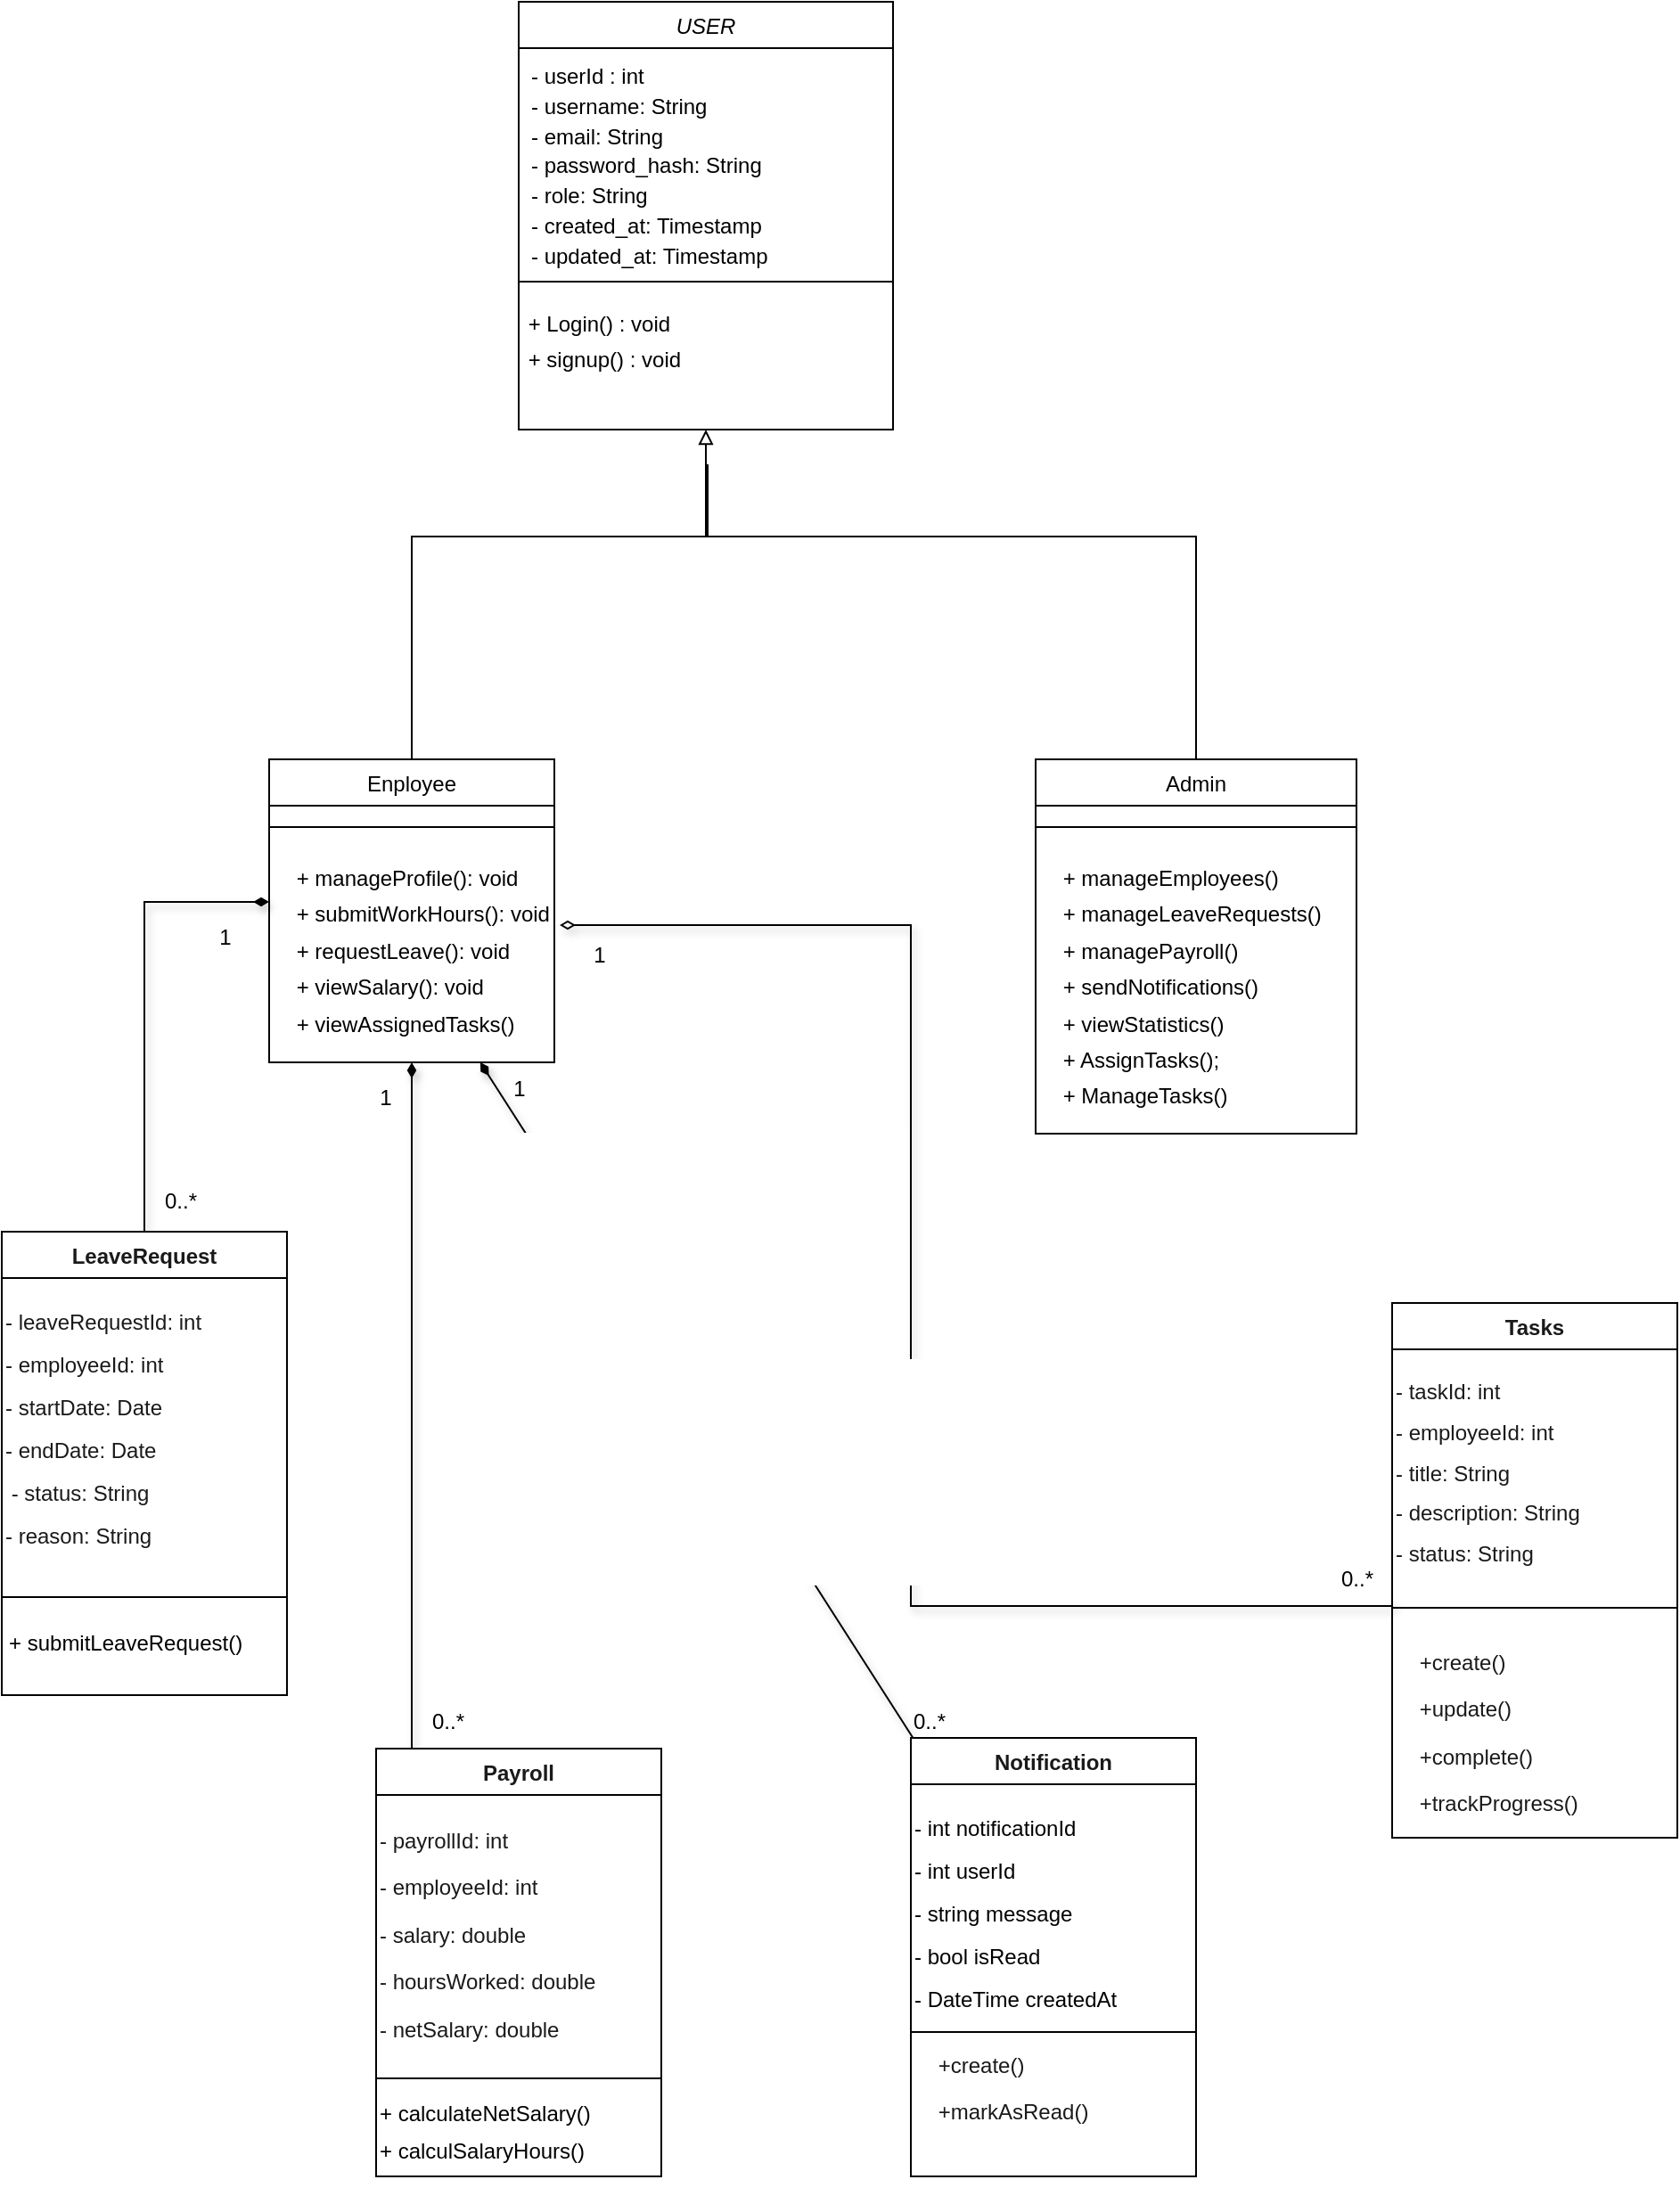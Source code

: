 <mxfile version="26.2.15">
  <diagram name="Page-1" id="So5V-1LamJfv2OkFrNaf">
    <mxGraphModel dx="2210" dy="843" grid="1" gridSize="10" guides="1" tooltips="1" connect="1" arrows="1" fold="1" page="1" pageScale="1" pageWidth="850" pageHeight="1100" math="0" shadow="0">
      <root>
        <mxCell id="0" />
        <mxCell id="1" parent="0" />
        <mxCell id="y2a0e3p2Ffs_9QQyMCJW-1" value="USER&#xa;" style="swimlane;fontStyle=2;align=center;verticalAlign=top;childLayout=stackLayout;horizontal=1;startSize=26;horizontalStack=0;resizeParent=1;resizeLast=0;collapsible=1;marginBottom=0;rounded=0;shadow=0;strokeWidth=1;flipH=0;flipV=0;swimlaneFillColor=default;" vertex="1" parent="1">
          <mxGeometry x="280" y="20" width="210" height="240" as="geometry">
            <mxRectangle x="230" y="140" width="160" height="26" as="alternateBounds" />
          </mxGeometry>
        </mxCell>
        <mxCell id="y2a0e3p2Ffs_9QQyMCJW-2" value="&lt;div style=&quot;line-height: 140%;&quot;&gt;- userId : int&lt;br&gt;- username: String&lt;br&gt;- email: String&lt;br&gt;- password_hash: String&lt;br&gt;- role: String&lt;br&gt;- created_at: Timestamp&lt;br&gt;- updated_at: Timestamp&lt;/div&gt;" style="text;align=left;verticalAlign=top;spacingLeft=4;spacingRight=4;overflow=hidden;rotatable=0;points=[[0,0.5],[1,0.5]];portConstraint=eastwest;fillColor=none;spacing=3;labelBackgroundColor=none;html=1;" vertex="1" parent="y2a0e3p2Ffs_9QQyMCJW-1">
          <mxGeometry y="26" width="210" height="124" as="geometry" />
        </mxCell>
        <mxCell id="y2a0e3p2Ffs_9QQyMCJW-3" value="" style="line;html=1;strokeWidth=1;align=left;verticalAlign=middle;spacingTop=-1;spacingLeft=3;spacingRight=3;rotatable=0;labelPosition=right;points=[];portConstraint=eastwest;" vertex="1" parent="y2a0e3p2Ffs_9QQyMCJW-1">
          <mxGeometry y="150" width="210" height="14" as="geometry" />
        </mxCell>
        <mxCell id="y2a0e3p2Ffs_9QQyMCJW-4" value="&lt;div style=&quot;line-height: 170%;&quot;&gt;&lt;span style=&quot;background-color: transparent; color: light-dark(rgb(0, 0, 0), rgb(255, 255, 255)); text-align: right;&quot;&gt;&amp;nbsp;+ Login() : void&lt;/span&gt;&lt;br&gt;&lt;div style=&quot;text-align: right;&quot;&gt;&amp;nbsp;+ signup() : void&lt;/div&gt;&lt;/div&gt;" style="text;whiteSpace=wrap;html=1;" vertex="1" parent="y2a0e3p2Ffs_9QQyMCJW-1">
          <mxGeometry y="164" width="210" height="56" as="geometry" />
        </mxCell>
        <mxCell id="y2a0e3p2Ffs_9QQyMCJW-49" style="edgeStyle=orthogonalEdgeStyle;rounded=0;orthogonalLoop=1;jettySize=auto;html=1;entryX=0.5;entryY=1;entryDx=0;entryDy=0;strokeColor=none;" edge="1" parent="1" source="y2a0e3p2Ffs_9QQyMCJW-6" target="y2a0e3p2Ffs_9QQyMCJW-1">
          <mxGeometry relative="1" as="geometry" />
        </mxCell>
        <mxCell id="y2a0e3p2Ffs_9QQyMCJW-53" style="edgeStyle=orthogonalEdgeStyle;rounded=0;orthogonalLoop=1;jettySize=auto;html=1;strokeColor=default;endArrow=none;startFill=0;" edge="1" parent="1" source="y2a0e3p2Ffs_9QQyMCJW-6">
          <mxGeometry relative="1" as="geometry">
            <mxPoint x="385" y="280" as="targetPoint" />
            <Array as="points">
              <mxPoint x="220" y="320" />
              <mxPoint x="386" y="320" />
            </Array>
          </mxGeometry>
        </mxCell>
        <mxCell id="y2a0e3p2Ffs_9QQyMCJW-6" value="Enployee" style="swimlane;fontStyle=0;align=center;verticalAlign=top;childLayout=stackLayout;horizontal=1;startSize=26;horizontalStack=0;resizeParent=1;resizeLast=0;collapsible=1;marginBottom=0;rounded=0;shadow=0;strokeWidth=1;swimlaneFillColor=default;" vertex="1" parent="1">
          <mxGeometry x="140" y="445" width="160" height="170" as="geometry">
            <mxRectangle x="340" y="380" width="170" height="26" as="alternateBounds" />
          </mxGeometry>
        </mxCell>
        <mxCell id="y2a0e3p2Ffs_9QQyMCJW-7" value="" style="line;html=1;strokeWidth=1;align=left;verticalAlign=middle;spacingTop=-1;spacingLeft=3;spacingRight=3;rotatable=0;labelPosition=right;points=[];portConstraint=eastwest;" vertex="1" parent="y2a0e3p2Ffs_9QQyMCJW-6">
          <mxGeometry y="26" width="160" height="24" as="geometry" />
        </mxCell>
        <mxCell id="y2a0e3p2Ffs_9QQyMCJW-8" value="&lt;div style=&quot;line-height: 170%;&quot;&gt;&amp;nbsp; &amp;nbsp; + manageProfile(): void&lt;/div&gt;&lt;div style=&quot;line-height: 170%;&quot;&gt;&amp;nbsp; &amp;nbsp; + submitWorkHours(): void&lt;/div&gt;&lt;div style=&quot;line-height: 170%;&quot;&gt;&amp;nbsp; &amp;nbsp; + requestLeave(): void&lt;/div&gt;&lt;div style=&quot;line-height: 170%;&quot;&gt;&amp;nbsp; &amp;nbsp; + viewSalary(): void&lt;/div&gt;&lt;div style=&quot;line-height: 170%;&quot;&gt;&amp;nbsp; &amp;nbsp; + viewAssignedTasks()&lt;/div&gt;&lt;div&gt;&lt;br&gt;&lt;/div&gt;" style="text;whiteSpace=wrap;html=1;align=left;" vertex="1" parent="y2a0e3p2Ffs_9QQyMCJW-6">
          <mxGeometry y="50" width="160" height="120" as="geometry" />
        </mxCell>
        <mxCell id="y2a0e3p2Ffs_9QQyMCJW-10" value="&lt;strong style=&quot;color: rgb(26, 26, 26);&quot;&gt;Tasks&lt;/strong&gt;" style="swimlane;fontStyle=1;align=center;verticalAlign=top;childLayout=stackLayout;horizontal=1;startSize=26;horizontalStack=0;resizeParent=1;resizeParentMax=0;resizeLast=0;collapsible=1;marginBottom=0;whiteSpace=wrap;html=1;swimlaneFillColor=default;" vertex="1" parent="1">
          <mxGeometry x="770" y="750" width="160" height="300" as="geometry" />
        </mxCell>
        <mxCell id="y2a0e3p2Ffs_9QQyMCJW-11" value="&lt;p style=&quot;line-height: 90%;&quot;&gt;&lt;font color=&quot;#1a1a1a&quot;&gt;- taskId: int&amp;nbsp;&amp;nbsp;&lt;/font&gt;&lt;/p&gt;&lt;p style=&quot;line-height: 90%;&quot;&gt;&lt;font color=&quot;#1a1a1a&quot;&gt;- employeeId: int&amp;nbsp;&lt;/font&gt;&lt;/p&gt;&lt;p style=&quot;line-height: 90%;&quot;&gt;&lt;font color=&quot;#1a1a1a&quot;&gt;- title: String&amp;nbsp;&amp;nbsp;&lt;/font&gt;&lt;/p&gt;&lt;p style=&quot;line-height: 90%;&quot;&gt;&lt;font color=&quot;#1a1a1a&quot;&gt;- description: String&lt;/font&gt;&lt;/p&gt;&lt;p style=&quot;line-height: 90%;&quot;&gt;&lt;span style=&quot;background-color: transparent; color: rgb(26, 26, 26);&quot;&gt;- status: String&amp;nbsp;&lt;/span&gt;&lt;/p&gt;" style="text;whiteSpace=wrap;html=1;" vertex="1" parent="y2a0e3p2Ffs_9QQyMCJW-10">
          <mxGeometry y="26" width="160" height="140" as="geometry" />
        </mxCell>
        <mxCell id="y2a0e3p2Ffs_9QQyMCJW-12" value="" style="line;strokeWidth=1;fillColor=none;align=left;verticalAlign=middle;spacingTop=-1;spacingLeft=3;spacingRight=3;rotatable=0;labelPosition=right;points=[];portConstraint=eastwest;strokeColor=inherit;" vertex="1" parent="y2a0e3p2Ffs_9QQyMCJW-10">
          <mxGeometry y="166" width="160" height="10" as="geometry" />
        </mxCell>
        <mxCell id="y2a0e3p2Ffs_9QQyMCJW-13" value="&lt;p&gt;&lt;font color=&quot;#1a1a1a&quot;&gt;&amp;nbsp; &amp;nbsp; +create()&lt;/font&gt;&lt;/p&gt;&lt;p&gt;&lt;font color=&quot;#1a1a1a&quot;&gt;&amp;nbsp; &amp;nbsp; +update()&lt;/font&gt;&lt;/p&gt;&lt;p&gt;&lt;font color=&quot;#1a1a1a&quot;&gt;&amp;nbsp; &amp;nbsp; +complete()&lt;/font&gt;&lt;/p&gt;&lt;p&gt;&lt;font color=&quot;#1a1a1a&quot;&gt;&amp;nbsp; &amp;nbsp; +trackProgress()&lt;/font&gt;&lt;/p&gt;" style="text;whiteSpace=wrap;html=1;" vertex="1" parent="y2a0e3p2Ffs_9QQyMCJW-10">
          <mxGeometry y="176" width="160" height="124" as="geometry" />
        </mxCell>
        <mxCell id="y2a0e3p2Ffs_9QQyMCJW-14" style="edgeStyle=orthogonalEdgeStyle;rounded=0;orthogonalLoop=1;jettySize=auto;html=1;entryX=0;entryY=0.25;entryDx=0;entryDy=0;exitX=0.5;exitY=0;exitDx=0;exitDy=0;endArrow=diamondThin;endFill=1;shadow=1;strokeWidth=1;" edge="1" parent="1" source="y2a0e3p2Ffs_9QQyMCJW-15" target="y2a0e3p2Ffs_9QQyMCJW-8">
          <mxGeometry relative="1" as="geometry" />
        </mxCell>
        <mxCell id="y2a0e3p2Ffs_9QQyMCJW-15" value="&lt;strong style=&quot;color: rgb(26, 26, 26);&quot;&gt;LeaveRequest&lt;/strong&gt;" style="swimlane;fontStyle=1;align=center;verticalAlign=top;childLayout=stackLayout;horizontal=1;startSize=26;horizontalStack=0;resizeParent=1;resizeParentMax=0;resizeLast=0;collapsible=1;marginBottom=0;whiteSpace=wrap;html=1;swimlaneFillColor=default;" vertex="1" parent="1">
          <mxGeometry x="-10" y="710" width="160" height="260" as="geometry" />
        </mxCell>
        <mxCell id="y2a0e3p2Ffs_9QQyMCJW-16" value="&lt;p style=&quot;line-height: 100%;&quot;&gt;&lt;font color=&quot;#1a1a1a&quot;&gt;- leaveRequestId: int&lt;/font&gt;&lt;/p&gt;&lt;p style=&quot;line-height: 100%;&quot;&gt;&lt;font color=&quot;#1a1a1a&quot;&gt;- employeeId: int&lt;/font&gt;&lt;/p&gt;&lt;p style=&quot;line-height: 100%;&quot;&gt;&lt;font color=&quot;#1a1a1a&quot;&gt;- startDate: Date&amp;nbsp;&lt;/font&gt;&lt;/p&gt;&lt;p style=&quot;line-height: 100%;&quot;&gt;&lt;font color=&quot;#1a1a1a&quot;&gt;- endDate: Date&lt;/font&gt;&lt;/p&gt;&lt;p style=&quot;line-height: 100%;&quot;&gt;&lt;font color=&quot;#1a1a1a&quot;&gt;&amp;nbsp;- status: String&amp;nbsp;&lt;/font&gt;&lt;/p&gt;&lt;p style=&quot;line-height: 100%;&quot;&gt;&lt;font color=&quot;#1a1a1a&quot;&gt;- reason: String&amp;nbsp;&lt;/font&gt;&lt;/p&gt;" style="text;whiteSpace=wrap;html=1;" vertex="1" parent="y2a0e3p2Ffs_9QQyMCJW-15">
          <mxGeometry y="26" width="160" height="174" as="geometry" />
        </mxCell>
        <mxCell id="y2a0e3p2Ffs_9QQyMCJW-17" value="" style="line;strokeWidth=1;fillColor=none;align=left;verticalAlign=middle;spacingTop=-1;spacingLeft=3;spacingRight=3;rotatable=0;labelPosition=right;points=[];portConstraint=eastwest;strokeColor=inherit;" vertex="1" parent="y2a0e3p2Ffs_9QQyMCJW-15">
          <mxGeometry y="200" width="160" height="10" as="geometry" />
        </mxCell>
        <mxCell id="y2a0e3p2Ffs_9QQyMCJW-18" value="+ submitLeaveRequest()&#xa; " style="text;whiteSpace=wrap;verticalAlign=middle;spacingTop=6;spacing=4;" vertex="1" parent="y2a0e3p2Ffs_9QQyMCJW-15">
          <mxGeometry y="210" width="160" height="50" as="geometry" />
        </mxCell>
        <mxCell id="y2a0e3p2Ffs_9QQyMCJW-19" style="edgeStyle=orthogonalEdgeStyle;rounded=0;orthogonalLoop=1;jettySize=auto;html=1;entryX=0.5;entryY=1;entryDx=0;entryDy=0;endArrow=diamondThin;endFill=1;strokeWidth=1;shadow=1;" edge="1" parent="1" source="y2a0e3p2Ffs_9QQyMCJW-20" target="y2a0e3p2Ffs_9QQyMCJW-8">
          <mxGeometry relative="1" as="geometry">
            <Array as="points">
              <mxPoint x="220" y="900" />
              <mxPoint x="220" y="900" />
            </Array>
          </mxGeometry>
        </mxCell>
        <mxCell id="y2a0e3p2Ffs_9QQyMCJW-20" value="&lt;strong style=&quot;color: rgb(26, 26, 26);&quot;&gt;Payroll&lt;/strong&gt;" style="swimlane;fontStyle=1;align=center;verticalAlign=top;childLayout=stackLayout;horizontal=1;startSize=26;horizontalStack=0;resizeParent=1;resizeParentMax=0;resizeLast=0;collapsible=1;marginBottom=0;whiteSpace=wrap;html=1;swimlaneFillColor=default;" vertex="1" parent="1">
          <mxGeometry x="200" y="1000" width="160" height="240" as="geometry" />
        </mxCell>
        <mxCell id="y2a0e3p2Ffs_9QQyMCJW-21" value="&lt;p&gt;&lt;font color=&quot;#1a1a1a&quot;&gt;- payrollId: int&lt;/font&gt;&lt;/p&gt;&lt;p&gt;&lt;font color=&quot;#1a1a1a&quot;&gt;- employeeId: int&lt;/font&gt;&lt;/p&gt;&lt;p&gt;&lt;font color=&quot;#1a1a1a&quot;&gt;- salary: double&lt;/font&gt;&lt;/p&gt;&lt;p&gt;&lt;font color=&quot;#1a1a1a&quot;&gt;- hoursWorked: double&lt;/font&gt;&lt;/p&gt;&lt;p&gt;&lt;span style=&quot;color: light-dark(rgb(26, 26, 26), rgb(26, 26, 26)); background-color: transparent;&quot;&gt;- netSalary: double&lt;/span&gt;&lt;br&gt;&lt;/p&gt;" style="text;whiteSpace=wrap;html=1;" vertex="1" parent="y2a0e3p2Ffs_9QQyMCJW-20">
          <mxGeometry y="26" width="160" height="154" as="geometry" />
        </mxCell>
        <mxCell id="y2a0e3p2Ffs_9QQyMCJW-22" value="" style="line;strokeWidth=1;fillColor=none;align=left;verticalAlign=middle;spacingTop=-1;spacingLeft=3;spacingRight=3;rotatable=0;labelPosition=right;points=[];portConstraint=eastwest;strokeColor=inherit;" vertex="1" parent="y2a0e3p2Ffs_9QQyMCJW-20">
          <mxGeometry y="180" width="160" height="10" as="geometry" />
        </mxCell>
        <mxCell id="y2a0e3p2Ffs_9QQyMCJW-23" value="&lt;div style=&quot;line-height: 170%;&quot;&gt;+ calculateNetSalary()&lt;/div&gt;&lt;div style=&quot;line-height: 170%;&quot;&gt;+ calculSalaryHours()&amp;nbsp;&lt;/div&gt;" style="text;html=1;align=left;verticalAlign=middle;resizable=0;points=[];autosize=1;strokeColor=none;fillColor=none;" vertex="1" parent="y2a0e3p2Ffs_9QQyMCJW-20">
          <mxGeometry y="190" width="160" height="50" as="geometry" />
        </mxCell>
        <mxCell id="y2a0e3p2Ffs_9QQyMCJW-24" style="rounded=0;orthogonalLoop=1;jettySize=auto;html=1;strokeWidth=1;endArrow=diamondThin;endFill=1;shadow=1;" edge="1" parent="1" source="y2a0e3p2Ffs_9QQyMCJW-25" target="y2a0e3p2Ffs_9QQyMCJW-8">
          <mxGeometry relative="1" as="geometry" />
        </mxCell>
        <mxCell id="y2a0e3p2Ffs_9QQyMCJW-25" value="&lt;strong style=&quot;color: rgb(26, 26, 26);&quot;&gt;Notification&lt;/strong&gt;" style="swimlane;fontStyle=1;align=center;verticalAlign=top;childLayout=stackLayout;horizontal=1;startSize=26;horizontalStack=0;resizeParent=1;resizeParentMax=0;resizeLast=0;collapsible=1;marginBottom=0;whiteSpace=wrap;html=1;swimlaneFillColor=default;" vertex="1" parent="1">
          <mxGeometry x="500" y="994" width="160" height="246" as="geometry">
            <mxRectangle x="470" y="1282" width="70" height="30" as="alternateBounds" />
          </mxGeometry>
        </mxCell>
        <mxCell id="y2a0e3p2Ffs_9QQyMCJW-26" value="&lt;div style=&quot;line-height: 100%;&quot;&gt;&lt;p&gt;- int notificationId&lt;/p&gt;&lt;p&gt;- int userId&lt;/p&gt;&lt;p&gt;- string message&lt;/p&gt;&lt;p&gt;- bool isRead&lt;/p&gt;&lt;p&gt;- DateTime createdAt&lt;/p&gt;&lt;/div&gt;" style="text;whiteSpace=wrap;html=1;" vertex="1" parent="y2a0e3p2Ffs_9QQyMCJW-25">
          <mxGeometry y="26" width="160" height="134" as="geometry" />
        </mxCell>
        <mxCell id="y2a0e3p2Ffs_9QQyMCJW-27" value="" style="line;strokeWidth=1;fillColor=none;align=left;verticalAlign=middle;spacingTop=-1;spacingLeft=3;spacingRight=3;rotatable=0;labelPosition=right;points=[];portConstraint=eastwest;strokeColor=inherit;" vertex="1" parent="y2a0e3p2Ffs_9QQyMCJW-25">
          <mxGeometry y="160" width="160" height="10" as="geometry" />
        </mxCell>
        <mxCell id="y2a0e3p2Ffs_9QQyMCJW-28" value="&lt;span style=&quot;background-color: transparent; color: rgb(26, 26, 26);&quot;&gt;&amp;nbsp; &amp;nbsp; +create()&lt;/span&gt;&lt;br&gt;&lt;p&gt;&lt;font color=&quot;#1a1a1a&quot;&gt;&amp;nbsp; &amp;nbsp; +markAsRead()&lt;/font&gt;&lt;/p&gt;&lt;p&gt;&lt;br&gt;&lt;/p&gt;" style="text;whiteSpace=wrap;html=1;" vertex="1" parent="y2a0e3p2Ffs_9QQyMCJW-25">
          <mxGeometry y="170" width="160" height="76" as="geometry" />
        </mxCell>
        <mxCell id="y2a0e3p2Ffs_9QQyMCJW-29" style="edgeStyle=orthogonalEdgeStyle;rounded=0;orthogonalLoop=1;jettySize=auto;html=1;strokeWidth=1;endArrow=diamondThin;endFill=0;flowAnimation=0;shadow=1;exitX=0;exitY=1;exitDx=0;exitDy=0;" edge="1" parent="1" source="y2a0e3p2Ffs_9QQyMCJW-11">
          <mxGeometry relative="1" as="geometry">
            <mxPoint x="750" y="920" as="sourcePoint" />
            <mxPoint x="303" y="538" as="targetPoint" />
            <Array as="points">
              <mxPoint x="770" y="920" />
              <mxPoint x="500" y="920" />
              <mxPoint x="500" y="538" />
            </Array>
          </mxGeometry>
        </mxCell>
        <mxCell id="y2a0e3p2Ffs_9QQyMCJW-52" style="edgeStyle=orthogonalEdgeStyle;rounded=0;orthogonalLoop=1;jettySize=auto;html=1;entryX=0.5;entryY=1;entryDx=0;entryDy=0;endArrow=block;endFill=0;" edge="1" parent="1" source="y2a0e3p2Ffs_9QQyMCJW-30" target="y2a0e3p2Ffs_9QQyMCJW-1">
          <mxGeometry relative="1" as="geometry">
            <Array as="points">
              <mxPoint x="660" y="320" />
              <mxPoint x="385" y="320" />
            </Array>
          </mxGeometry>
        </mxCell>
        <mxCell id="y2a0e3p2Ffs_9QQyMCJW-30" value="Admin" style="swimlane;fontStyle=0;align=center;verticalAlign=top;childLayout=stackLayout;horizontal=1;startSize=26;horizontalStack=0;resizeParent=1;resizeLast=0;collapsible=1;marginBottom=0;rounded=0;shadow=0;strokeWidth=1;glass=0;labelBackgroundColor=none;swimlaneFillColor=default;perimeterSpacing=0;" vertex="1" parent="1">
          <mxGeometry x="570" y="445" width="180" height="210" as="geometry">
            <mxRectangle x="550" y="140" width="160" height="26" as="alternateBounds" />
          </mxGeometry>
        </mxCell>
        <mxCell id="y2a0e3p2Ffs_9QQyMCJW-31" value="" style="line;html=1;strokeWidth=1;align=left;verticalAlign=middle;spacingTop=-1;spacingLeft=3;spacingRight=3;rotatable=0;labelPosition=right;points=[];portConstraint=eastwest;" vertex="1" parent="y2a0e3p2Ffs_9QQyMCJW-30">
          <mxGeometry y="26" width="180" height="24" as="geometry" />
        </mxCell>
        <mxCell id="y2a0e3p2Ffs_9QQyMCJW-32" value="&lt;div style=&quot;line-height: 170%;&quot;&gt;&lt;div&gt;&lt;font&gt;&amp;nbsp; &amp;nbsp; + manageEmployees()&lt;/font&gt;&lt;/div&gt;&lt;div&gt;&lt;font&gt;&amp;nbsp; &amp;nbsp; + manageLeaveRequests()&lt;/font&gt;&lt;/div&gt;&lt;div&gt;&lt;font&gt;&amp;nbsp; &amp;nbsp; + managePayroll()&lt;/font&gt;&lt;/div&gt;&lt;div&gt;&lt;font&gt;&amp;nbsp; &amp;nbsp; + sendNotifications()&lt;/font&gt;&lt;/div&gt;&lt;div&gt;&lt;font&gt;&amp;nbsp; &amp;nbsp; + viewStatistics()&lt;/font&gt;&lt;/div&gt;&lt;div&gt;&lt;font&gt;&amp;nbsp; &amp;nbsp; + AssignTasks();&lt;/font&gt;&lt;/div&gt;&lt;div&gt;&lt;font&gt;&amp;nbsp; &amp;nbsp; + ManageTasks()&lt;/font&gt;&lt;/div&gt;&lt;/div&gt;" style="text;whiteSpace=wrap;html=1;align=left;" vertex="1" parent="y2a0e3p2Ffs_9QQyMCJW-30">
          <mxGeometry y="50" width="180" height="160" as="geometry" />
        </mxCell>
        <mxCell id="y2a0e3p2Ffs_9QQyMCJW-33" value="1" style="text;html=1;align=center;verticalAlign=middle;resizable=0;points=[];autosize=1;strokeColor=none;fillColor=none;" vertex="1" parent="1">
          <mxGeometry x="265" y="615" width="30" height="30" as="geometry" />
        </mxCell>
        <mxCell id="y2a0e3p2Ffs_9QQyMCJW-34" value="1" style="text;html=1;align=center;verticalAlign=middle;resizable=0;points=[];autosize=1;strokeColor=none;fillColor=none;" vertex="1" parent="1">
          <mxGeometry x="100" y="530" width="30" height="30" as="geometry" />
        </mxCell>
        <mxCell id="y2a0e3p2Ffs_9QQyMCJW-35" value="1" style="text;html=1;align=center;verticalAlign=middle;resizable=0;points=[];autosize=1;strokeColor=none;fillColor=none;" vertex="1" parent="1">
          <mxGeometry x="190" y="620" width="30" height="30" as="geometry" />
        </mxCell>
        <mxCell id="y2a0e3p2Ffs_9QQyMCJW-36" value="1" style="text;html=1;align=center;verticalAlign=middle;resizable=0;points=[];autosize=1;strokeColor=none;fillColor=none;" vertex="1" parent="1">
          <mxGeometry x="310" y="540" width="30" height="30" as="geometry" />
        </mxCell>
        <mxCell id="y2a0e3p2Ffs_9QQyMCJW-37" value="0..*" style="text;html=1;align=center;verticalAlign=middle;resizable=0;points=[];autosize=1;strokeColor=none;fillColor=none;" vertex="1" parent="1">
          <mxGeometry x="70" y="678" width="40" height="30" as="geometry" />
        </mxCell>
        <mxCell id="y2a0e3p2Ffs_9QQyMCJW-38" value="0..*" style="text;html=1;align=center;verticalAlign=middle;resizable=0;points=[];autosize=1;strokeColor=none;fillColor=none;" vertex="1" parent="1">
          <mxGeometry x="730" y="890" width="40" height="30" as="geometry" />
        </mxCell>
        <mxCell id="y2a0e3p2Ffs_9QQyMCJW-39" value="0..*" style="text;html=1;align=center;verticalAlign=middle;resizable=0;points=[];autosize=1;strokeColor=none;fillColor=none;" vertex="1" parent="1">
          <mxGeometry x="490" y="970" width="40" height="30" as="geometry" />
        </mxCell>
        <mxCell id="y2a0e3p2Ffs_9QQyMCJW-40" value="0..*" style="text;html=1;align=center;verticalAlign=middle;resizable=0;points=[];autosize=1;strokeColor=none;fillColor=none;" vertex="1" parent="1">
          <mxGeometry x="220" y="970" width="40" height="30" as="geometry" />
        </mxCell>
      </root>
    </mxGraphModel>
  </diagram>
</mxfile>
